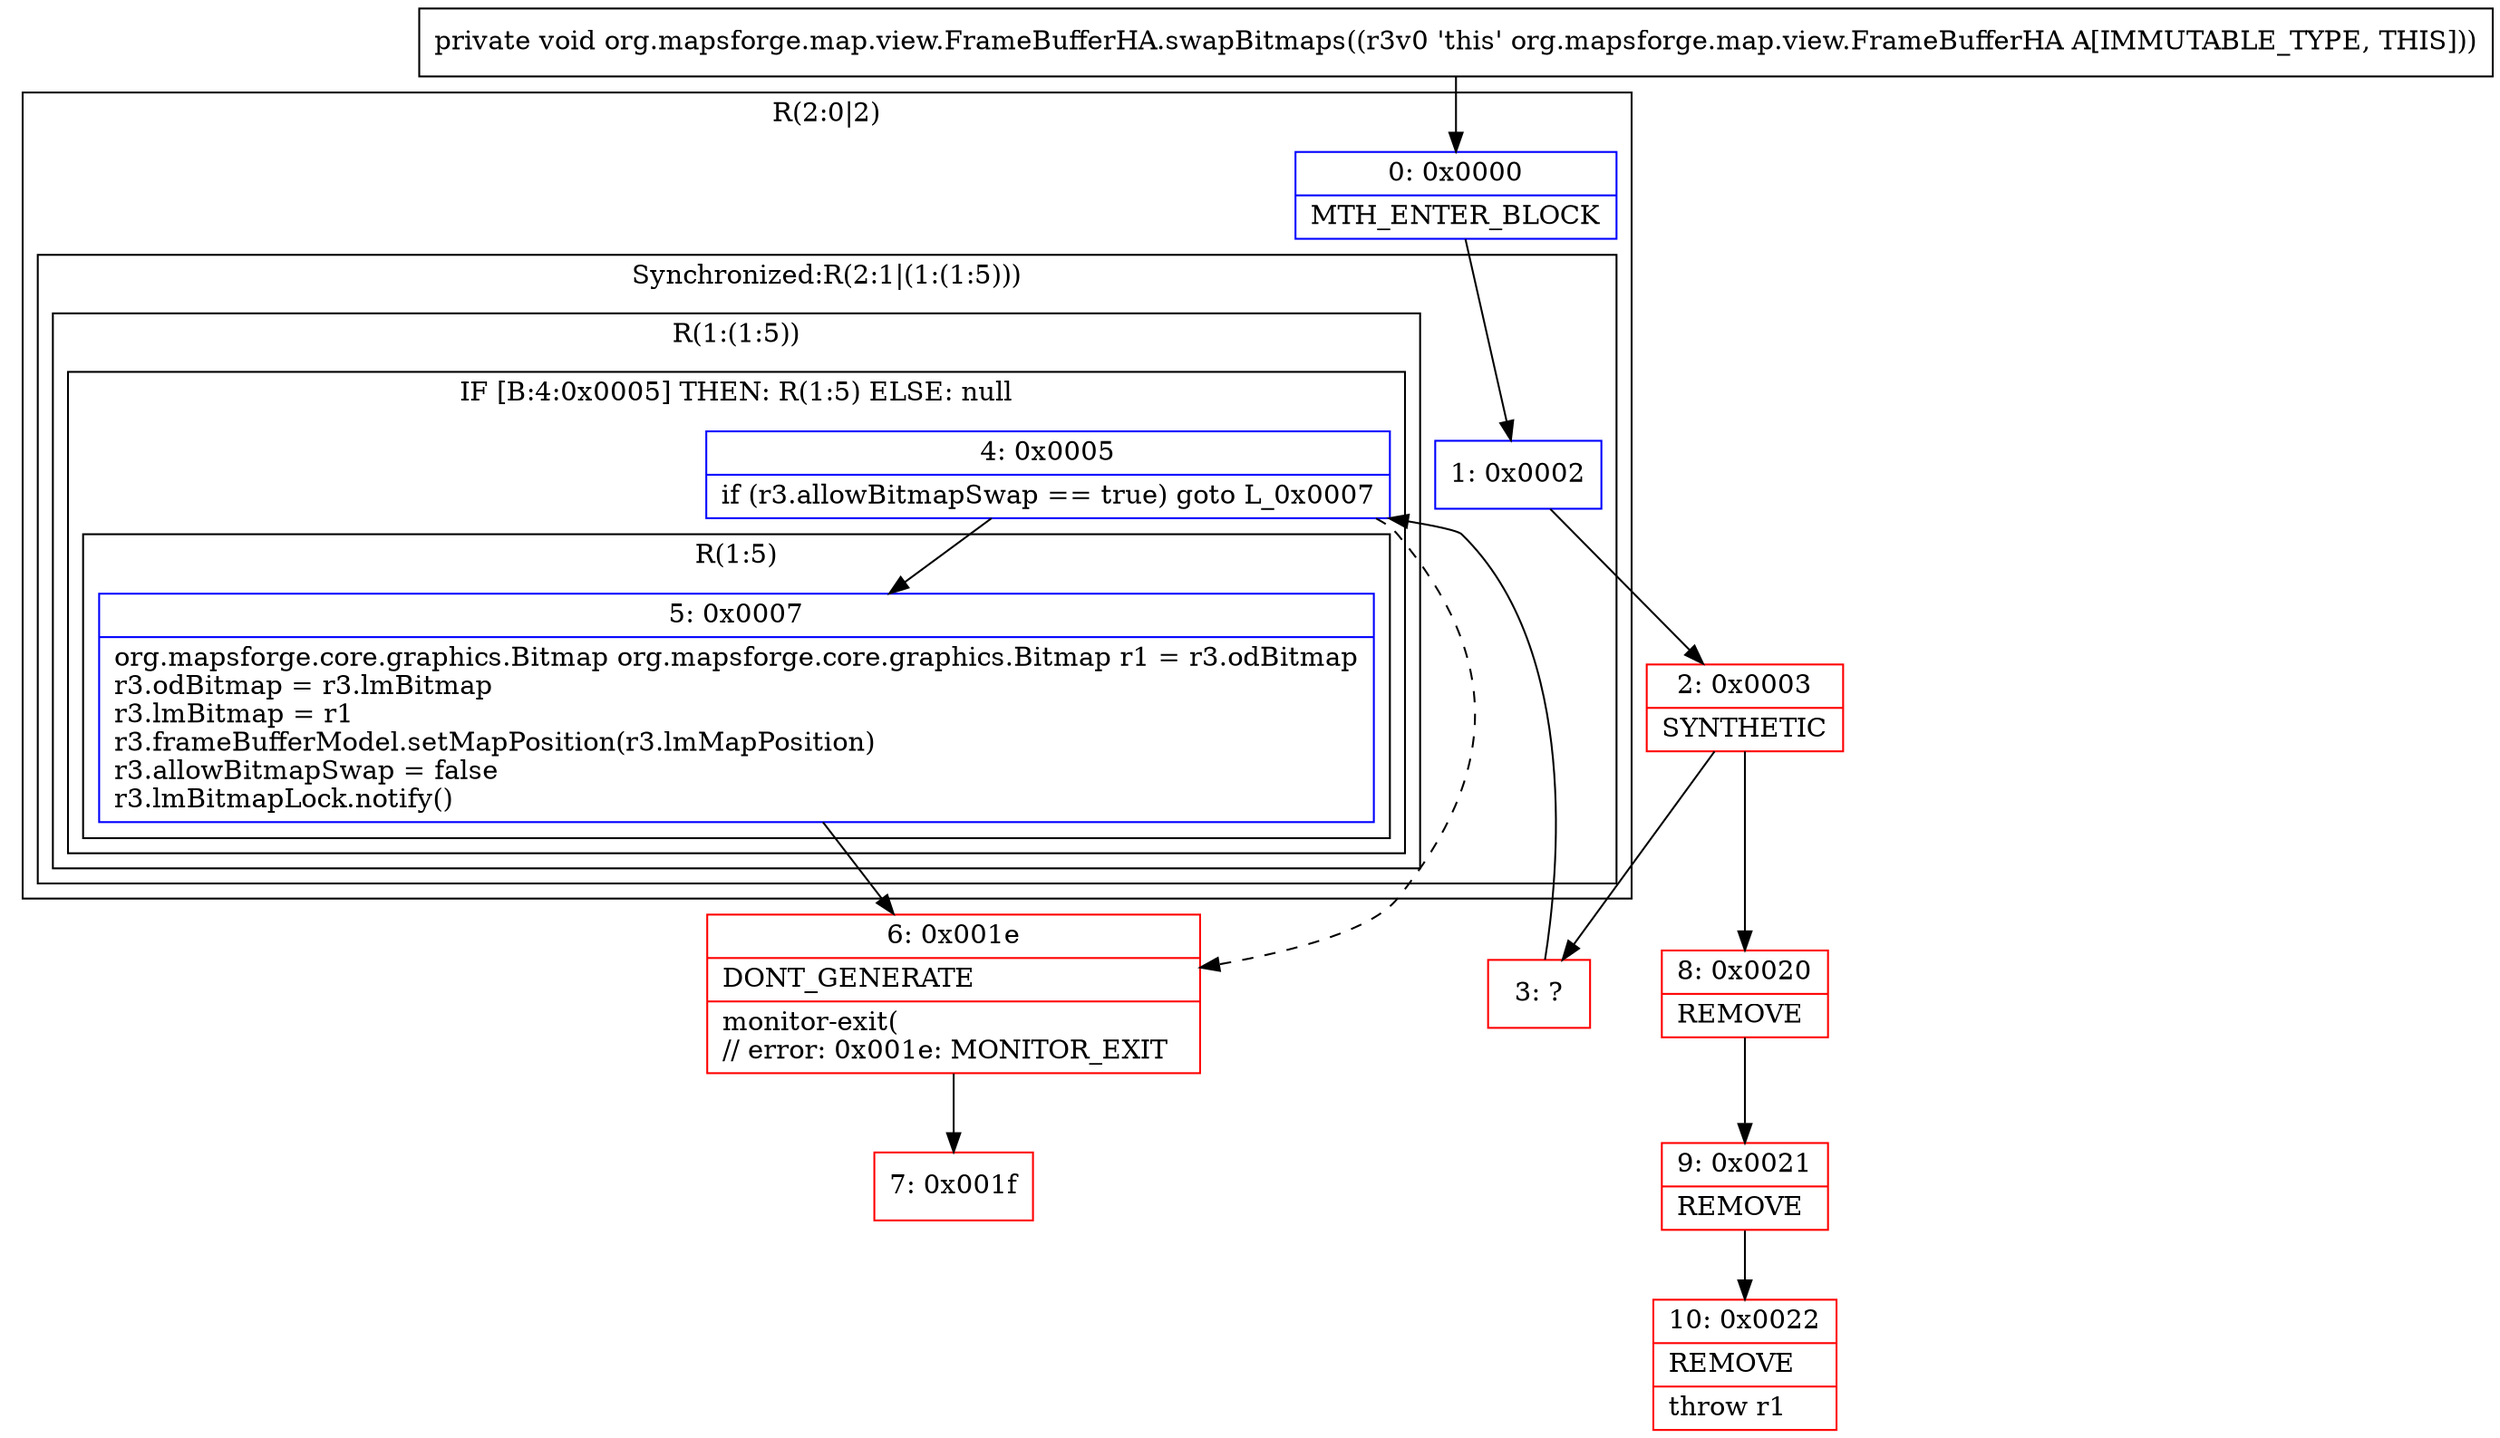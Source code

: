 digraph "CFG fororg.mapsforge.map.view.FrameBufferHA.swapBitmaps()V" {
subgraph cluster_Region_858519567 {
label = "R(2:0|2)";
node [shape=record,color=blue];
Node_0 [shape=record,label="{0\:\ 0x0000|MTH_ENTER_BLOCK\l}"];
subgraph cluster_SynchronizedRegion_2099954072 {
label = "Synchronized:R(2:1|(1:(1:5)))";
node [shape=record,color=blue];
Node_1 [shape=record,label="{1\:\ 0x0002}"];
subgraph cluster_Region_1533333538 {
label = "R(1:(1:5))";
node [shape=record,color=blue];
subgraph cluster_IfRegion_1734457968 {
label = "IF [B:4:0x0005] THEN: R(1:5) ELSE: null";
node [shape=record,color=blue];
Node_4 [shape=record,label="{4\:\ 0x0005|if (r3.allowBitmapSwap == true) goto L_0x0007\l}"];
subgraph cluster_Region_546937985 {
label = "R(1:5)";
node [shape=record,color=blue];
Node_5 [shape=record,label="{5\:\ 0x0007|org.mapsforge.core.graphics.Bitmap org.mapsforge.core.graphics.Bitmap r1 = r3.odBitmap\lr3.odBitmap = r3.lmBitmap\lr3.lmBitmap = r1\lr3.frameBufferModel.setMapPosition(r3.lmMapPosition)\lr3.allowBitmapSwap = false\lr3.lmBitmapLock.notify()\l}"];
}
}
}
}
}
Node_2 [shape=record,color=red,label="{2\:\ 0x0003|SYNTHETIC\l}"];
Node_3 [shape=record,color=red,label="{3\:\ ?}"];
Node_6 [shape=record,color=red,label="{6\:\ 0x001e|DONT_GENERATE\l|monitor\-exit(\l\/\/ error: 0x001e: MONITOR_EXIT  \l}"];
Node_7 [shape=record,color=red,label="{7\:\ 0x001f}"];
Node_8 [shape=record,color=red,label="{8\:\ 0x0020|REMOVE\l}"];
Node_9 [shape=record,color=red,label="{9\:\ 0x0021|REMOVE\l}"];
Node_10 [shape=record,color=red,label="{10\:\ 0x0022|REMOVE\l|throw r1\l}"];
MethodNode[shape=record,label="{private void org.mapsforge.map.view.FrameBufferHA.swapBitmaps((r3v0 'this' org.mapsforge.map.view.FrameBufferHA A[IMMUTABLE_TYPE, THIS])) }"];
MethodNode -> Node_0;
Node_0 -> Node_1;
Node_1 -> Node_2;
Node_4 -> Node_5;
Node_4 -> Node_6[style=dashed];
Node_5 -> Node_6;
Node_2 -> Node_3;
Node_2 -> Node_8;
Node_3 -> Node_4;
Node_6 -> Node_7;
Node_8 -> Node_9;
Node_9 -> Node_10;
}

